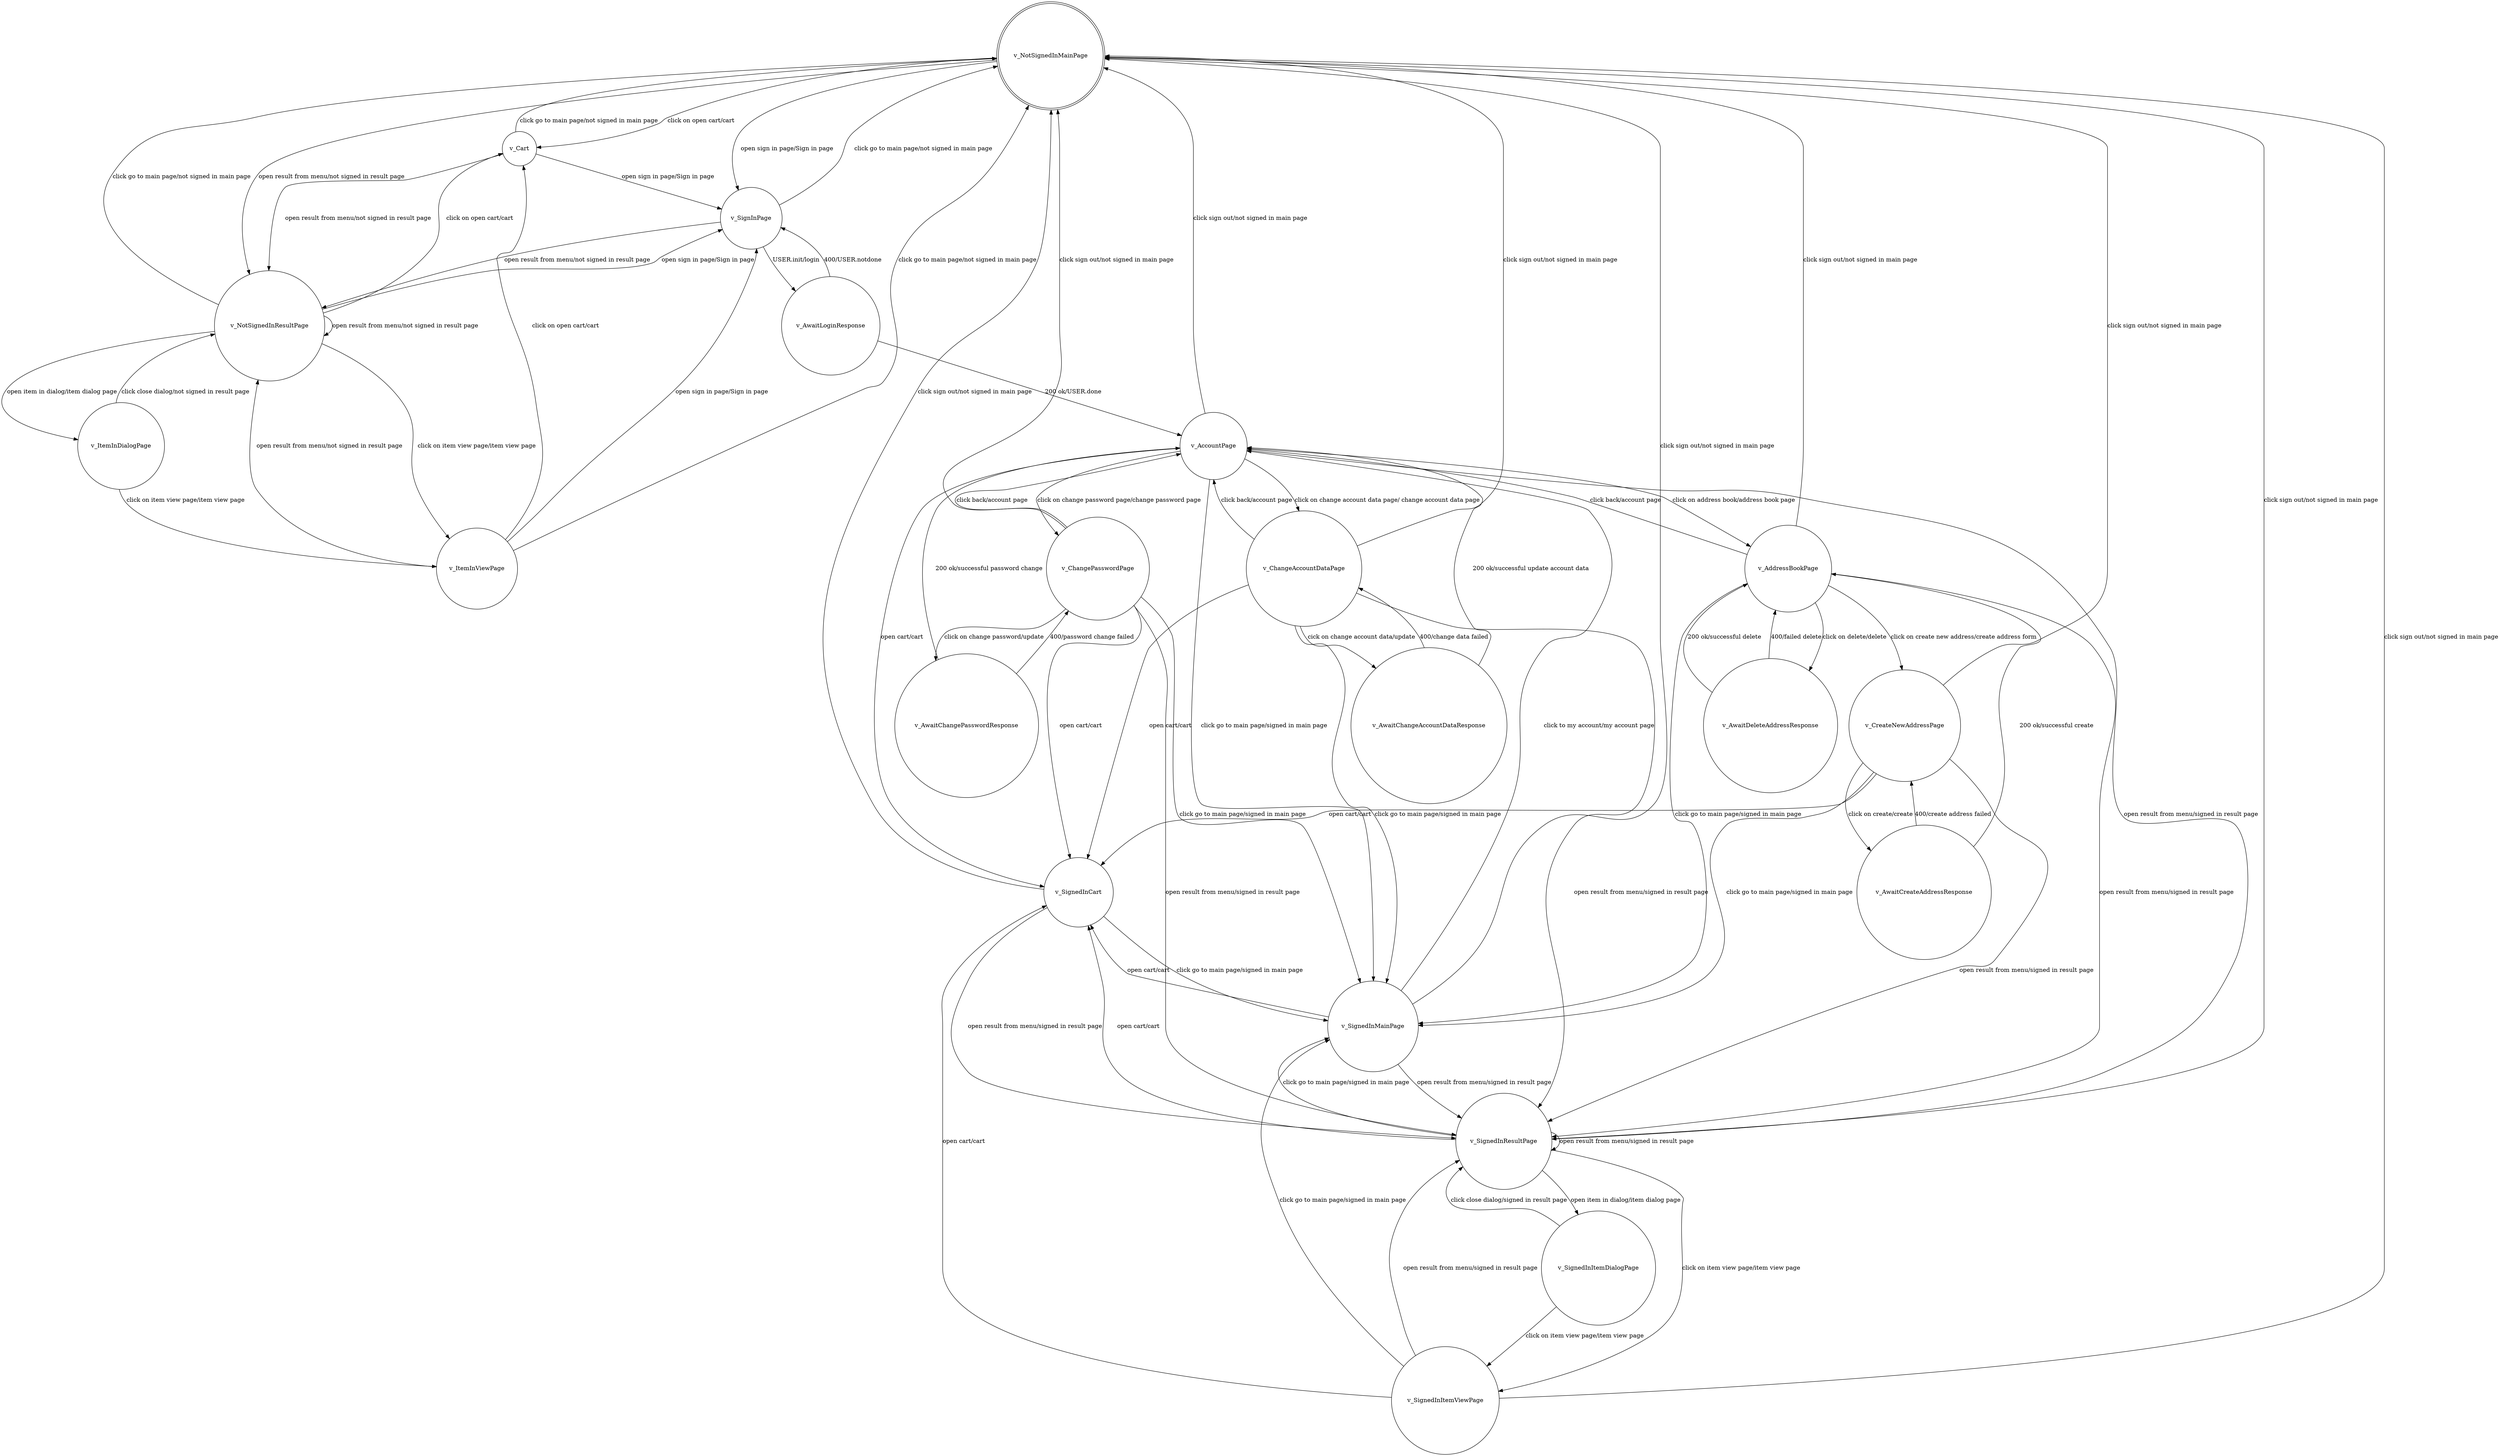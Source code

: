digraph{
node [shape=circle]
"v_NotSignedInMainPage" [peripheries=2]
"v_SignedInCart" -> "v_SignedInResultPage" [label="open result from menu/signed in result page"]
"v_SignedInCart" -> "v_NotSignedInMainPage" [label="click sign out/not signed in main page"]
"v_SignedInCart" -> "v_SignedInMainPage" [label="click go to main page/signed in main page"]
"v_Cart" -> "v_NotSignedInResultPage" [label="open result from menu/not signed in result page"]
"v_Cart" -> "v_SignInPage" [label="open sign in page/Sign in page"]
"v_Cart" -> "v_NotSignedInMainPage" [label="click go to main page/not signed in main page"]
"v_ItemInViewPage" -> "v_NotSignedInResultPage" [label="open result from menu/not signed in result page"]
"v_ItemInViewPage" -> "v_SignInPage" [label="open sign in page/Sign in page"]
"v_ItemInViewPage" -> "v_NotSignedInMainPage" [label="click go to main page/not signed in main page"]
"v_ItemInViewPage" -> "v_Cart" [label="click on open cart/cart"]
"v_ItemInDialogPage" -> "v_ItemInViewPage" [label="click on item view page/item view page"]
"v_ItemInDialogPage" -> "v_NotSignedInResultPage" [label="click close dialog/not signed in result page"]
"v_SignedInItemViewPage" -> "v_SignedInResultPage" [label="open result from menu/signed in result page"]
"v_SignedInItemViewPage" -> "v_NotSignedInMainPage" [label="click sign out/not signed in main page"]
"v_SignedInItemViewPage" -> "v_SignedInMainPage" [label="click go to main page/signed in main page"]
"v_SignedInItemViewPage" -> "v_SignedInCart" [label="open cart/cart"]
"v_SignedInItemDialogPage" -> "v_SignedInItemViewPage" [label="click on item view page/item view page"]
"v_SignedInItemDialogPage" -> "v_SignedInResultPage" [label="click close dialog/signed in result page"]
"v_NotSignedInResultPage" -> "v_NotSignedInResultPage" [label="open result from menu/not signed in result page"]
"v_NotSignedInResultPage" -> "v_SignInPage" [label="open sign in page/Sign in page"]
"v_NotSignedInResultPage" -> "v_Cart" [label="click on open cart/cart"]
"v_NotSignedInResultPage" -> "v_ItemInViewPage" [label="click on item view page/item view page"]
"v_NotSignedInResultPage" -> "v_ItemInDialogPage" [label="open item in dialog/item dialog page"]
"v_NotSignedInResultPage" -> "v_NotSignedInMainPage" [label="click go to main page/not signed in main page"]
"v_AwaitDeleteAddressResponse" -> "v_AddressBookPage" [label="200 ok/successful delete"]
"v_AwaitDeleteAddressResponse" -> "v_AddressBookPage" [label="400/failed delete"]
"v_AwaitCreateAddressResponse" -> "v_AddressBookPage" [label="200 ok/successful create"]
"v_AwaitCreateAddressResponse" -> "v_CreateNewAddressPage" [label="400/create address failed"]
"v_CreateNewAddressPage" -> "v_SignedInResultPage" [label="open result from menu/signed in result page"]
"v_CreateNewAddressPage" -> "v_SignedInCart" [label="open cart/cart"]
"v_CreateNewAddressPage" -> "v_NotSignedInMainPage" [label="click sign out/not signed in main page"]
"v_CreateNewAddressPage" -> "v_SignedInMainPage" [label="click go to main page/signed in main page"]
"v_CreateNewAddressPage" -> "v_AwaitCreateAddressResponse" [label="click on create/create"]
"v_AddressBookPage" -> "v_SignedInResultPage" [label="open result from menu/signed in result page"]
"v_AddressBookPage" -> "v_NotSignedInMainPage" [label="click sign out/not signed in main page"]
"v_AddressBookPage" -> "v_SignedInMainPage" [label="click go to main page/signed in main page"]
"v_AddressBookPage" -> "v_AccountPage" [label="click back/account page"]
"v_AddressBookPage" -> "v_AwaitDeleteAddressResponse" [label="click on delete/delete"]
"v_AddressBookPage" -> "v_CreateNewAddressPage" [label="click on create new address/create address form"]
"v_AwaitChangePasswordResponse" -> "v_AccountPage" [label="200 ok/successful password change"]
"v_AwaitChangePasswordResponse" -> "v_ChangePasswordPage" [label="400/password change failed"]
"v_ChangePasswordPage" -> "v_SignedInResultPage" [label="open result from menu/signed in result page"]
"v_ChangePasswordPage" -> "v_SignedInCart" [label="open cart/cart"]
"v_ChangePasswordPage" -> "v_NotSignedInMainPage" [label="click sign out/not signed in main page"]
"v_ChangePasswordPage" -> "v_SignedInMainPage" [label="click go to main page/signed in main page"]
"v_ChangePasswordPage" -> "v_AwaitChangePasswordResponse" [label="click on change password/update"]
"v_ChangePasswordPage" -> "v_AccountPage" [label="click back/account page"]
"v_AwaitChangeAccountDataResponse" -> "v_AccountPage" [label="200 ok/successful update account data"]
"v_AwaitChangeAccountDataResponse" -> "v_ChangeAccountDataPage" [label="400/change data failed"]
"v_ChangeAccountDataPage" -> "v_SignedInResultPage" [label="open result from menu/signed in result page"]
"v_ChangeAccountDataPage" -> "v_SignedInCart" [label="open cart/cart"]
"v_ChangeAccountDataPage" -> "v_NotSignedInMainPage" [label="click sign out/not signed in main page"]
"v_ChangeAccountDataPage" -> "v_SignedInMainPage" [label="click go to main page/signed in main page"]
"v_ChangeAccountDataPage" -> "v_AwaitChangeAccountDataResponse" [label="cick on change account data/update"]
"v_ChangeAccountDataPage" -> "v_AccountPage" [label="click back/account page"]
"v_SignedInMainPage" -> "v_SignedInResultPage" [label="open result from menu/signed in result page"]
"v_SignedInMainPage" -> "v_SignedInCart" [label="open cart/cart"]
"v_SignedInMainPage" -> "v_NotSignedInMainPage" [label="click sign out/not signed in main page"]
"v_SignedInMainPage" -> "v_AccountPage" [label="click to my account/my account page"]
"v_AccountPage" -> "v_SignedInCart" [label="open cart/cart"]
"v_AccountPage" -> "v_NotSignedInMainPage" [label="click sign out/not signed in main page"]
"v_AccountPage" -> "v_AddressBookPage" [label="click on address book/address book page"]
"v_AccountPage" -> "v_ChangePasswordPage" [label="click on change password page/change password page"]
"v_AccountPage" -> "v_ChangeAccountDataPage" [label="click on change account data page/ change account data page"]
"v_AccountPage" -> "v_SignedInMainPage" [label="click go to main page/signed in main page"]
"v_AccountPage" -> "v_SignedInResultPage" [label="open result from menu/signed in result page"]
"v_AwaitLoginResponse" -> "v_SignInPage" [label="400/USER.notdone"]
"v_AwaitLoginResponse" -> "v_AccountPage" [label="200 ok/USER.done"]
"v_SignInPage" -> "v_NotSignedInResultPage" [label="open result from menu/not signed in result page"]
"v_SignInPage" -> "v_NotSignedInMainPage" [label="click go to main page/not signed in main page"]
"v_SignInPage" -> "v_AwaitLoginResponse" [label="USER.init/login"]
"v_SignedInResultPage" -> "v_SignedInResultPage" [label="open result from menu/signed in result page"]
"v_SignedInResultPage" -> "v_SignedInCart" [label="open cart/cart"]
"v_SignedInResultPage" -> "v_SignedInItemViewPage" [label="click on item view page/item view page"]
"v_SignedInResultPage" -> "v_SignedInItemDialogPage" [label="open item in dialog/item dialog page"]
"v_SignedInResultPage" -> "v_SignedInMainPage" [label="click go to main page/signed in main page"]
"v_SignedInResultPage" -> "v_NotSignedInMainPage" [label="click sign out/not signed in main page"]
"v_NotSignedInMainPage" -> "v_NotSignedInResultPage" [label="open result from menu/not signed in result page"]
"v_NotSignedInMainPage" -> "v_Cart" [label="click on open cart/cart"]
"v_NotSignedInMainPage" -> "v_SignInPage" [label="open sign in page/Sign in page"]
}